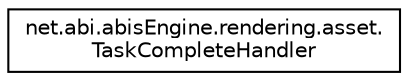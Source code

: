 digraph "Graphical Class Hierarchy"
{
 // LATEX_PDF_SIZE
  edge [fontname="Helvetica",fontsize="10",labelfontname="Helvetica",labelfontsize="10"];
  node [fontname="Helvetica",fontsize="10",shape=record];
  rankdir="LR";
  Node0 [label="net.abi.abisEngine.rendering.asset.\lTaskCompleteHandler",height=0.2,width=0.4,color="black", fillcolor="white", style="filled",URL="$db/d22/classnet_1_1abi_1_1abis_engine_1_1rendering_1_1asset_1_1_task_complete_handler.html",tooltip=" "];
}
